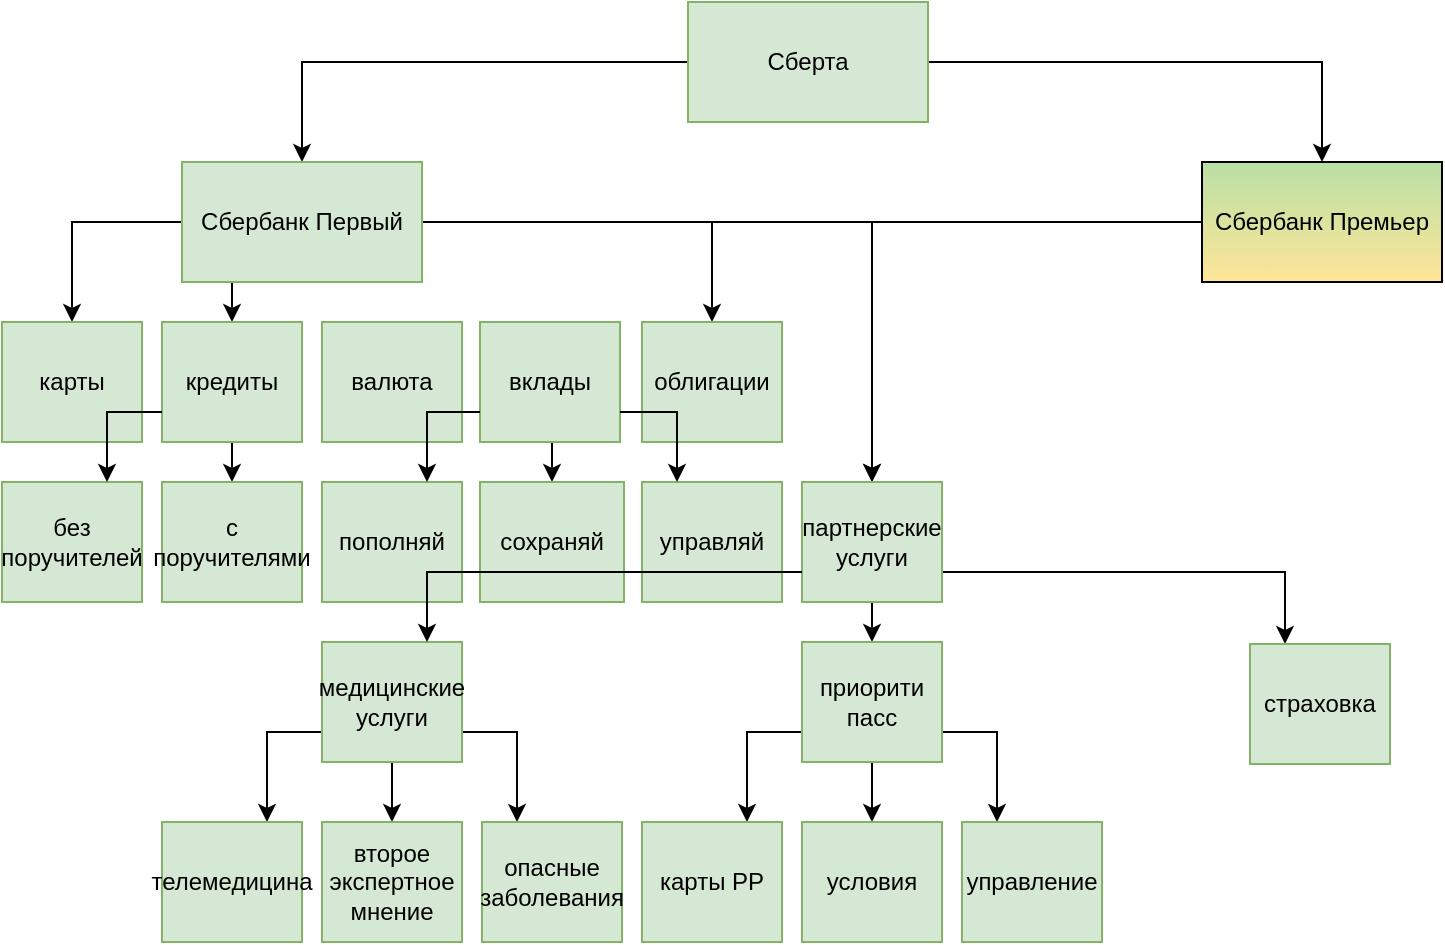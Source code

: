 <mxfile version="11.1.4" type="device"><diagram id="4pBcs8k7pe7LSUEdZ89c" name="Page-1"><mxGraphModel dx="1102" dy="605" grid="1" gridSize="10" guides="1" tooltips="1" connect="1" arrows="1" fold="1" page="1" pageScale="1" pageWidth="827" pageHeight="1169" math="0" shadow="0"><root><mxCell id="0"/><mxCell id="1" parent="0"/><mxCell id="T3U-Dt6x4fa5aGvz28Lc-13" style="edgeStyle=orthogonalEdgeStyle;rounded=0;orthogonalLoop=1;jettySize=auto;html=1;exitX=0;exitY=0.5;exitDx=0;exitDy=0;" parent="1" source="T3U-Dt6x4fa5aGvz28Lc-1" target="T3U-Dt6x4fa5aGvz28Lc-2" edge="1"><mxGeometry relative="1" as="geometry"/></mxCell><mxCell id="T3U-Dt6x4fa5aGvz28Lc-22" style="edgeStyle=orthogonalEdgeStyle;rounded=0;orthogonalLoop=1;jettySize=auto;html=1;exitX=1;exitY=0.5;exitDx=0;exitDy=0;" parent="1" source="T3U-Dt6x4fa5aGvz28Lc-1" target="T3U-Dt6x4fa5aGvz28Lc-3" edge="1"><mxGeometry relative="1" as="geometry"/></mxCell><mxCell id="T3U-Dt6x4fa5aGvz28Lc-1" value="Сберта" style="rounded=0;whiteSpace=wrap;html=1;fillColor=#d5e8d4;strokeColor=#82b366;" parent="1" vertex="1"><mxGeometry x="353" y="40" width="120" height="60" as="geometry"/></mxCell><mxCell id="T3U-Dt6x4fa5aGvz28Lc-14" style="edgeStyle=orthogonalEdgeStyle;rounded=0;orthogonalLoop=1;jettySize=auto;html=1;exitX=0;exitY=0.5;exitDx=0;exitDy=0;" parent="1" source="T3U-Dt6x4fa5aGvz28Lc-2" target="T3U-Dt6x4fa5aGvz28Lc-4" edge="1"><mxGeometry relative="1" as="geometry"/></mxCell><mxCell id="T3U-Dt6x4fa5aGvz28Lc-15" style="edgeStyle=orthogonalEdgeStyle;rounded=0;orthogonalLoop=1;jettySize=auto;html=1;exitX=0.25;exitY=1;exitDx=0;exitDy=0;entryX=0.5;entryY=0;entryDx=0;entryDy=0;" parent="1" source="T3U-Dt6x4fa5aGvz28Lc-2" target="T3U-Dt6x4fa5aGvz28Lc-5" edge="1"><mxGeometry relative="1" as="geometry"/></mxCell><mxCell id="T3U-Dt6x4fa5aGvz28Lc-19" style="edgeStyle=orthogonalEdgeStyle;rounded=0;orthogonalLoop=1;jettySize=auto;html=1;exitX=1;exitY=0.5;exitDx=0;exitDy=0;entryX=0.5;entryY=0;entryDx=0;entryDy=0;" parent="1" source="T3U-Dt6x4fa5aGvz28Lc-2" target="T3U-Dt6x4fa5aGvz28Lc-10" edge="1"><mxGeometry relative="1" as="geometry"/></mxCell><mxCell id="T3U-Dt6x4fa5aGvz28Lc-20" style="edgeStyle=orthogonalEdgeStyle;rounded=0;orthogonalLoop=1;jettySize=auto;html=1;exitX=1;exitY=0.5;exitDx=0;exitDy=0;entryX=0.5;entryY=0;entryDx=0;entryDy=0;" parent="1" source="T3U-Dt6x4fa5aGvz28Lc-2" target="T3U-Dt6x4fa5aGvz28Lc-11" edge="1"><mxGeometry relative="1" as="geometry"/></mxCell><mxCell id="T3U-Dt6x4fa5aGvz28Lc-2" value="Сбербанк Первый" style="rounded=0;whiteSpace=wrap;html=1;fillColor=#d5e8d4;strokeColor=#82b366;" parent="1" vertex="1"><mxGeometry x="100" y="120" width="120" height="60" as="geometry"/></mxCell><mxCell id="RDmojy72T9XxsIEQzgkA-15" style="edgeStyle=orthogonalEdgeStyle;rounded=0;orthogonalLoop=1;jettySize=auto;html=1;exitX=0;exitY=0.5;exitDx=0;exitDy=0;entryX=0.5;entryY=0;entryDx=0;entryDy=0;" edge="1" parent="1" source="T3U-Dt6x4fa5aGvz28Lc-3" target="T3U-Dt6x4fa5aGvz28Lc-11"><mxGeometry relative="1" as="geometry"/></mxCell><mxCell id="T3U-Dt6x4fa5aGvz28Lc-3" value="Сбербанк Премьер" style="rounded=0;whiteSpace=wrap;html=1;fillColor=#B9E0A5;gradientColor=#FFE599;" parent="1" vertex="1"><mxGeometry x="610" y="120" width="120" height="60" as="geometry"/></mxCell><mxCell id="T3U-Dt6x4fa5aGvz28Lc-32" style="edgeStyle=orthogonalEdgeStyle;rounded=0;orthogonalLoop=1;jettySize=auto;html=1;exitX=0.5;exitY=1;exitDx=0;exitDy=0;entryX=0.5;entryY=0;entryDx=0;entryDy=0;" parent="1" source="T3U-Dt6x4fa5aGvz28Lc-5" target="T3U-Dt6x4fa5aGvz28Lc-25" edge="1"><mxGeometry relative="1" as="geometry"/></mxCell><mxCell id="T3U-Dt6x4fa5aGvz28Lc-5" value="кредиты" style="rounded=0;whiteSpace=wrap;html=1;fillColor=#d5e8d4;strokeColor=#82b366;" parent="1" vertex="1"><mxGeometry x="90" y="200" width="70" height="60" as="geometry"/></mxCell><mxCell id="RDmojy72T9XxsIEQzgkA-1" style="edgeStyle=orthogonalEdgeStyle;rounded=0;orthogonalLoop=1;jettySize=auto;html=1;exitX=0.5;exitY=1;exitDx=0;exitDy=0;entryX=0.5;entryY=0;entryDx=0;entryDy=0;" edge="1" parent="1" source="T3U-Dt6x4fa5aGvz28Lc-6" target="T3U-Dt6x4fa5aGvz28Lc-29"><mxGeometry relative="1" as="geometry"/></mxCell><mxCell id="T3U-Dt6x4fa5aGvz28Lc-6" value="вклады" style="rounded=0;whiteSpace=wrap;html=1;fillColor=#d5e8d4;strokeColor=#82b366;" parent="1" vertex="1"><mxGeometry x="249" y="200" width="70" height="60" as="geometry"/></mxCell><mxCell id="T3U-Dt6x4fa5aGvz28Lc-9" value="валюта" style="rounded=0;whiteSpace=wrap;html=1;fillColor=#d5e8d4;strokeColor=#82b366;" parent="1" vertex="1"><mxGeometry x="170" y="200" width="70" height="60" as="geometry"/></mxCell><mxCell id="T3U-Dt6x4fa5aGvz28Lc-10" value="облигации" style="rounded=0;whiteSpace=wrap;html=1;fillColor=#d5e8d4;strokeColor=#82b366;" parent="1" vertex="1"><mxGeometry x="330" y="200" width="70" height="60" as="geometry"/></mxCell><mxCell id="T3U-Dt6x4fa5aGvz28Lc-44" style="edgeStyle=orthogonalEdgeStyle;rounded=0;orthogonalLoop=1;jettySize=auto;html=1;exitX=0.5;exitY=1;exitDx=0;exitDy=0;entryX=0.5;entryY=0;entryDx=0;entryDy=0;" parent="1" source="T3U-Dt6x4fa5aGvz28Lc-11" target="T3U-Dt6x4fa5aGvz28Lc-42" edge="1"><mxGeometry relative="1" as="geometry"/></mxCell><mxCell id="RDmojy72T9XxsIEQzgkA-14" style="edgeStyle=orthogonalEdgeStyle;rounded=0;orthogonalLoop=1;jettySize=auto;html=1;exitX=1;exitY=0.75;exitDx=0;exitDy=0;entryX=0.25;entryY=0;entryDx=0;entryDy=0;" edge="1" parent="1" source="T3U-Dt6x4fa5aGvz28Lc-11" target="T3U-Dt6x4fa5aGvz28Lc-39"><mxGeometry relative="1" as="geometry"/></mxCell><mxCell id="T3U-Dt6x4fa5aGvz28Lc-11" value="партнерские услуги" style="rounded=0;whiteSpace=wrap;html=1;fillColor=#d5e8d4;strokeColor=#82b366;" parent="1" vertex="1"><mxGeometry x="410" y="280" width="70" height="60" as="geometry"/></mxCell><mxCell id="T3U-Dt6x4fa5aGvz28Lc-51" style="edgeStyle=orthogonalEdgeStyle;rounded=0;orthogonalLoop=1;jettySize=auto;html=1;exitX=0.5;exitY=1;exitDx=0;exitDy=0;entryX=0.5;entryY=0;entryDx=0;entryDy=0;" parent="1" source="T3U-Dt6x4fa5aGvz28Lc-23" target="T3U-Dt6x4fa5aGvz28Lc-47" edge="1"><mxGeometry relative="1" as="geometry"/></mxCell><mxCell id="RDmojy72T9XxsIEQzgkA-9" style="edgeStyle=orthogonalEdgeStyle;rounded=0;orthogonalLoop=1;jettySize=auto;html=1;exitX=0;exitY=0.75;exitDx=0;exitDy=0;entryX=0.75;entryY=0;entryDx=0;entryDy=0;" edge="1" parent="1" source="T3U-Dt6x4fa5aGvz28Lc-23" target="T3U-Dt6x4fa5aGvz28Lc-46"><mxGeometry relative="1" as="geometry"/></mxCell><mxCell id="RDmojy72T9XxsIEQzgkA-10" style="edgeStyle=orthogonalEdgeStyle;rounded=0;orthogonalLoop=1;jettySize=auto;html=1;exitX=1;exitY=0.75;exitDx=0;exitDy=0;entryX=0.25;entryY=0;entryDx=0;entryDy=0;" edge="1" parent="1" source="T3U-Dt6x4fa5aGvz28Lc-23" target="T3U-Dt6x4fa5aGvz28Lc-48"><mxGeometry relative="1" as="geometry"/></mxCell><mxCell id="T3U-Dt6x4fa5aGvz28Lc-23" value="медицинские услуги" style="rounded=0;whiteSpace=wrap;html=1;fillColor=#d5e8d4;strokeColor=#82b366;" parent="1" vertex="1"><mxGeometry x="170" y="360" width="70" height="60" as="geometry"/></mxCell><mxCell id="T3U-Dt6x4fa5aGvz28Lc-24" value="без поручителей" style="rounded=0;whiteSpace=wrap;html=1;fillColor=#d5e8d4;strokeColor=#82b366;" parent="1" vertex="1"><mxGeometry x="10" y="280" width="70" height="60" as="geometry"/></mxCell><mxCell id="T3U-Dt6x4fa5aGvz28Lc-25" value="с поручителями" style="rounded=0;whiteSpace=wrap;html=1;fillColor=#d5e8d4;strokeColor=#82b366;" parent="1" vertex="1"><mxGeometry x="90" y="280" width="70" height="60" as="geometry"/></mxCell><mxCell id="T3U-Dt6x4fa5aGvz28Lc-29" value="сохраняй" style="rounded=0;whiteSpace=wrap;html=1;fillColor=#d5e8d4;strokeColor=#82b366;" parent="1" vertex="1"><mxGeometry x="249" y="280" width="72" height="60" as="geometry"/></mxCell><mxCell id="T3U-Dt6x4fa5aGvz28Lc-30" value="пополняй" style="rounded=0;whiteSpace=wrap;html=1;fillColor=#d5e8d4;strokeColor=#82b366;" parent="1" vertex="1"><mxGeometry x="170" y="280" width="70" height="60" as="geometry"/></mxCell><mxCell id="T3U-Dt6x4fa5aGvz28Lc-31" value="управляй" style="rounded=0;whiteSpace=wrap;html=1;fillColor=#d5e8d4;strokeColor=#82b366;" parent="1" vertex="1"><mxGeometry x="330" y="280" width="70" height="60" as="geometry"/></mxCell><mxCell id="T3U-Dt6x4fa5aGvz28Lc-4" value="карты" style="rounded=0;whiteSpace=wrap;html=1;fillColor=#d5e8d4;strokeColor=#82b366;" parent="1" vertex="1"><mxGeometry x="10" y="200" width="70" height="60" as="geometry"/></mxCell><mxCell id="T3U-Dt6x4fa5aGvz28Lc-35" style="edgeStyle=orthogonalEdgeStyle;rounded=0;orthogonalLoop=1;jettySize=auto;html=1;exitX=0;exitY=0.75;exitDx=0;exitDy=0;entryX=0.75;entryY=0;entryDx=0;entryDy=0;" parent="1" source="T3U-Dt6x4fa5aGvz28Lc-5" target="T3U-Dt6x4fa5aGvz28Lc-24" edge="1"><mxGeometry relative="1" as="geometry"/></mxCell><mxCell id="T3U-Dt6x4fa5aGvz28Lc-39" value="страховка" style="rounded=0;whiteSpace=wrap;html=1;fillColor=#d5e8d4;strokeColor=#82b366;" parent="1" vertex="1"><mxGeometry x="634" y="361" width="70" height="60" as="geometry"/></mxCell><mxCell id="RDmojy72T9XxsIEQzgkA-11" style="edgeStyle=orthogonalEdgeStyle;rounded=0;orthogonalLoop=1;jettySize=auto;html=1;exitX=0;exitY=0.75;exitDx=0;exitDy=0;entryX=0.75;entryY=0;entryDx=0;entryDy=0;" edge="1" parent="1" source="T3U-Dt6x4fa5aGvz28Lc-42" target="RDmojy72T9XxsIEQzgkA-4"><mxGeometry relative="1" as="geometry"/></mxCell><mxCell id="RDmojy72T9XxsIEQzgkA-12" style="edgeStyle=orthogonalEdgeStyle;rounded=0;orthogonalLoop=1;jettySize=auto;html=1;exitX=0.5;exitY=1;exitDx=0;exitDy=0;entryX=0.5;entryY=0;entryDx=0;entryDy=0;" edge="1" parent="1" source="T3U-Dt6x4fa5aGvz28Lc-42" target="RDmojy72T9XxsIEQzgkA-5"><mxGeometry relative="1" as="geometry"/></mxCell><mxCell id="RDmojy72T9XxsIEQzgkA-13" style="edgeStyle=orthogonalEdgeStyle;rounded=0;orthogonalLoop=1;jettySize=auto;html=1;exitX=1;exitY=0.75;exitDx=0;exitDy=0;entryX=0.25;entryY=0;entryDx=0;entryDy=0;" edge="1" parent="1" source="T3U-Dt6x4fa5aGvz28Lc-42" target="RDmojy72T9XxsIEQzgkA-6"><mxGeometry relative="1" as="geometry"/></mxCell><mxCell id="T3U-Dt6x4fa5aGvz28Lc-42" value="приорити пасс" style="rounded=0;whiteSpace=wrap;html=1;fillColor=#d5e8d4;strokeColor=#82b366;" parent="1" vertex="1"><mxGeometry x="410" y="360" width="70" height="60" as="geometry"/></mxCell><mxCell id="T3U-Dt6x4fa5aGvz28Lc-46" value="телемедицина" style="rounded=0;whiteSpace=wrap;html=1;fillColor=#d5e8d4;strokeColor=#82b366;" parent="1" vertex="1"><mxGeometry x="90" y="450" width="70" height="60" as="geometry"/></mxCell><mxCell id="T3U-Dt6x4fa5aGvz28Lc-47" value="второе экспертное мнение" style="rounded=0;whiteSpace=wrap;html=1;fillColor=#d5e8d4;strokeColor=#82b366;" parent="1" vertex="1"><mxGeometry x="170" y="450" width="70" height="60" as="geometry"/></mxCell><mxCell id="T3U-Dt6x4fa5aGvz28Lc-48" value="опасные заболевания" style="rounded=0;whiteSpace=wrap;html=1;fillColor=#d5e8d4;strokeColor=#82b366;" parent="1" vertex="1"><mxGeometry x="250" y="450" width="70" height="60" as="geometry"/></mxCell><mxCell id="RDmojy72T9XxsIEQzgkA-2" style="edgeStyle=orthogonalEdgeStyle;rounded=0;orthogonalLoop=1;jettySize=auto;html=1;exitX=1;exitY=0.75;exitDx=0;exitDy=0;entryX=0.25;entryY=0;entryDx=0;entryDy=0;" edge="1" parent="1" source="T3U-Dt6x4fa5aGvz28Lc-6" target="T3U-Dt6x4fa5aGvz28Lc-31"><mxGeometry relative="1" as="geometry"/></mxCell><mxCell id="RDmojy72T9XxsIEQzgkA-3" style="edgeStyle=orthogonalEdgeStyle;rounded=0;orthogonalLoop=1;jettySize=auto;html=1;exitX=0;exitY=0.75;exitDx=0;exitDy=0;entryX=0.75;entryY=0;entryDx=0;entryDy=0;" edge="1" parent="1" source="T3U-Dt6x4fa5aGvz28Lc-6" target="T3U-Dt6x4fa5aGvz28Lc-30"><mxGeometry relative="1" as="geometry"/></mxCell><mxCell id="RDmojy72T9XxsIEQzgkA-4" value="карты PP" style="rounded=0;whiteSpace=wrap;html=1;fillColor=#d5e8d4;strokeColor=#82b366;" vertex="1" parent="1"><mxGeometry x="330" y="450" width="70" height="60" as="geometry"/></mxCell><mxCell id="RDmojy72T9XxsIEQzgkA-5" value="условия" style="rounded=0;whiteSpace=wrap;html=1;fillColor=#d5e8d4;strokeColor=#82b366;" vertex="1" parent="1"><mxGeometry x="410" y="450" width="70" height="60" as="geometry"/></mxCell><mxCell id="RDmojy72T9XxsIEQzgkA-6" value="управление" style="rounded=0;whiteSpace=wrap;html=1;fillColor=#d5e8d4;strokeColor=#82b366;" vertex="1" parent="1"><mxGeometry x="490" y="450" width="70" height="60" as="geometry"/></mxCell><mxCell id="T3U-Dt6x4fa5aGvz28Lc-43" style="edgeStyle=orthogonalEdgeStyle;rounded=0;orthogonalLoop=1;jettySize=auto;html=1;exitX=0;exitY=0.75;exitDx=0;exitDy=0;entryX=0.75;entryY=0;entryDx=0;entryDy=0;" parent="1" source="T3U-Dt6x4fa5aGvz28Lc-11" target="T3U-Dt6x4fa5aGvz28Lc-23" edge="1"><mxGeometry relative="1" as="geometry"/></mxCell></root></mxGraphModel></diagram></mxfile>
